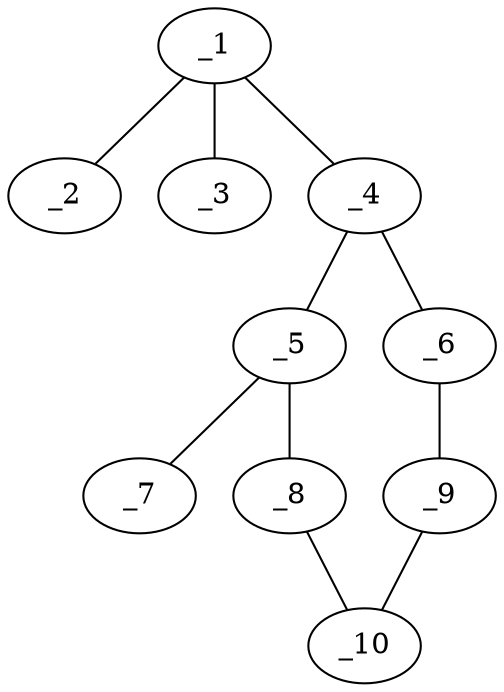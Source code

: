 graph molid180 {
	_1	 [charge=0,
		chem=1,
		symbol="C  ",
		x="3.7321",
		y="1.25"];
	_2	 [charge=0,
		chem=2,
		symbol="O  ",
		x="4.5981",
		y="1.75"];
	_1 -- _2	 [valence=2];
	_3	 [charge=0,
		chem=2,
		symbol="O  ",
		x="2.866",
		y="1.75"];
	_1 -- _3	 [valence=1];
	_4	 [charge=0,
		chem=1,
		symbol="C  ",
		x="3.7321",
		y="0.25"];
	_1 -- _4	 [valence=1];
	_5	 [charge=0,
		chem=1,
		symbol="C  ",
		x="2.866",
		y="-0.25"];
	_4 -- _5	 [valence=2];
	_6	 [charge=0,
		chem=1,
		symbol="C  ",
		x="4.5981",
		y="-0.25"];
	_4 -- _6	 [valence=1];
	_7	 [charge=0,
		chem=2,
		symbol="O  ",
		x=2,
		y="0.25"];
	_5 -- _7	 [valence=1];
	_8	 [charge=0,
		chem=1,
		symbol="C  ",
		x="2.866",
		y="-1.25"];
	_5 -- _8	 [valence=1];
	_9	 [charge=0,
		chem=1,
		symbol="C  ",
		x="4.5981",
		y="-1.25"];
	_6 -- _9	 [valence=2];
	_10	 [charge=0,
		chem=1,
		symbol="C  ",
		x="3.732",
		y="-1.75"];
	_8 -- _10	 [valence=2];
	_9 -- _10	 [valence=1];
}
